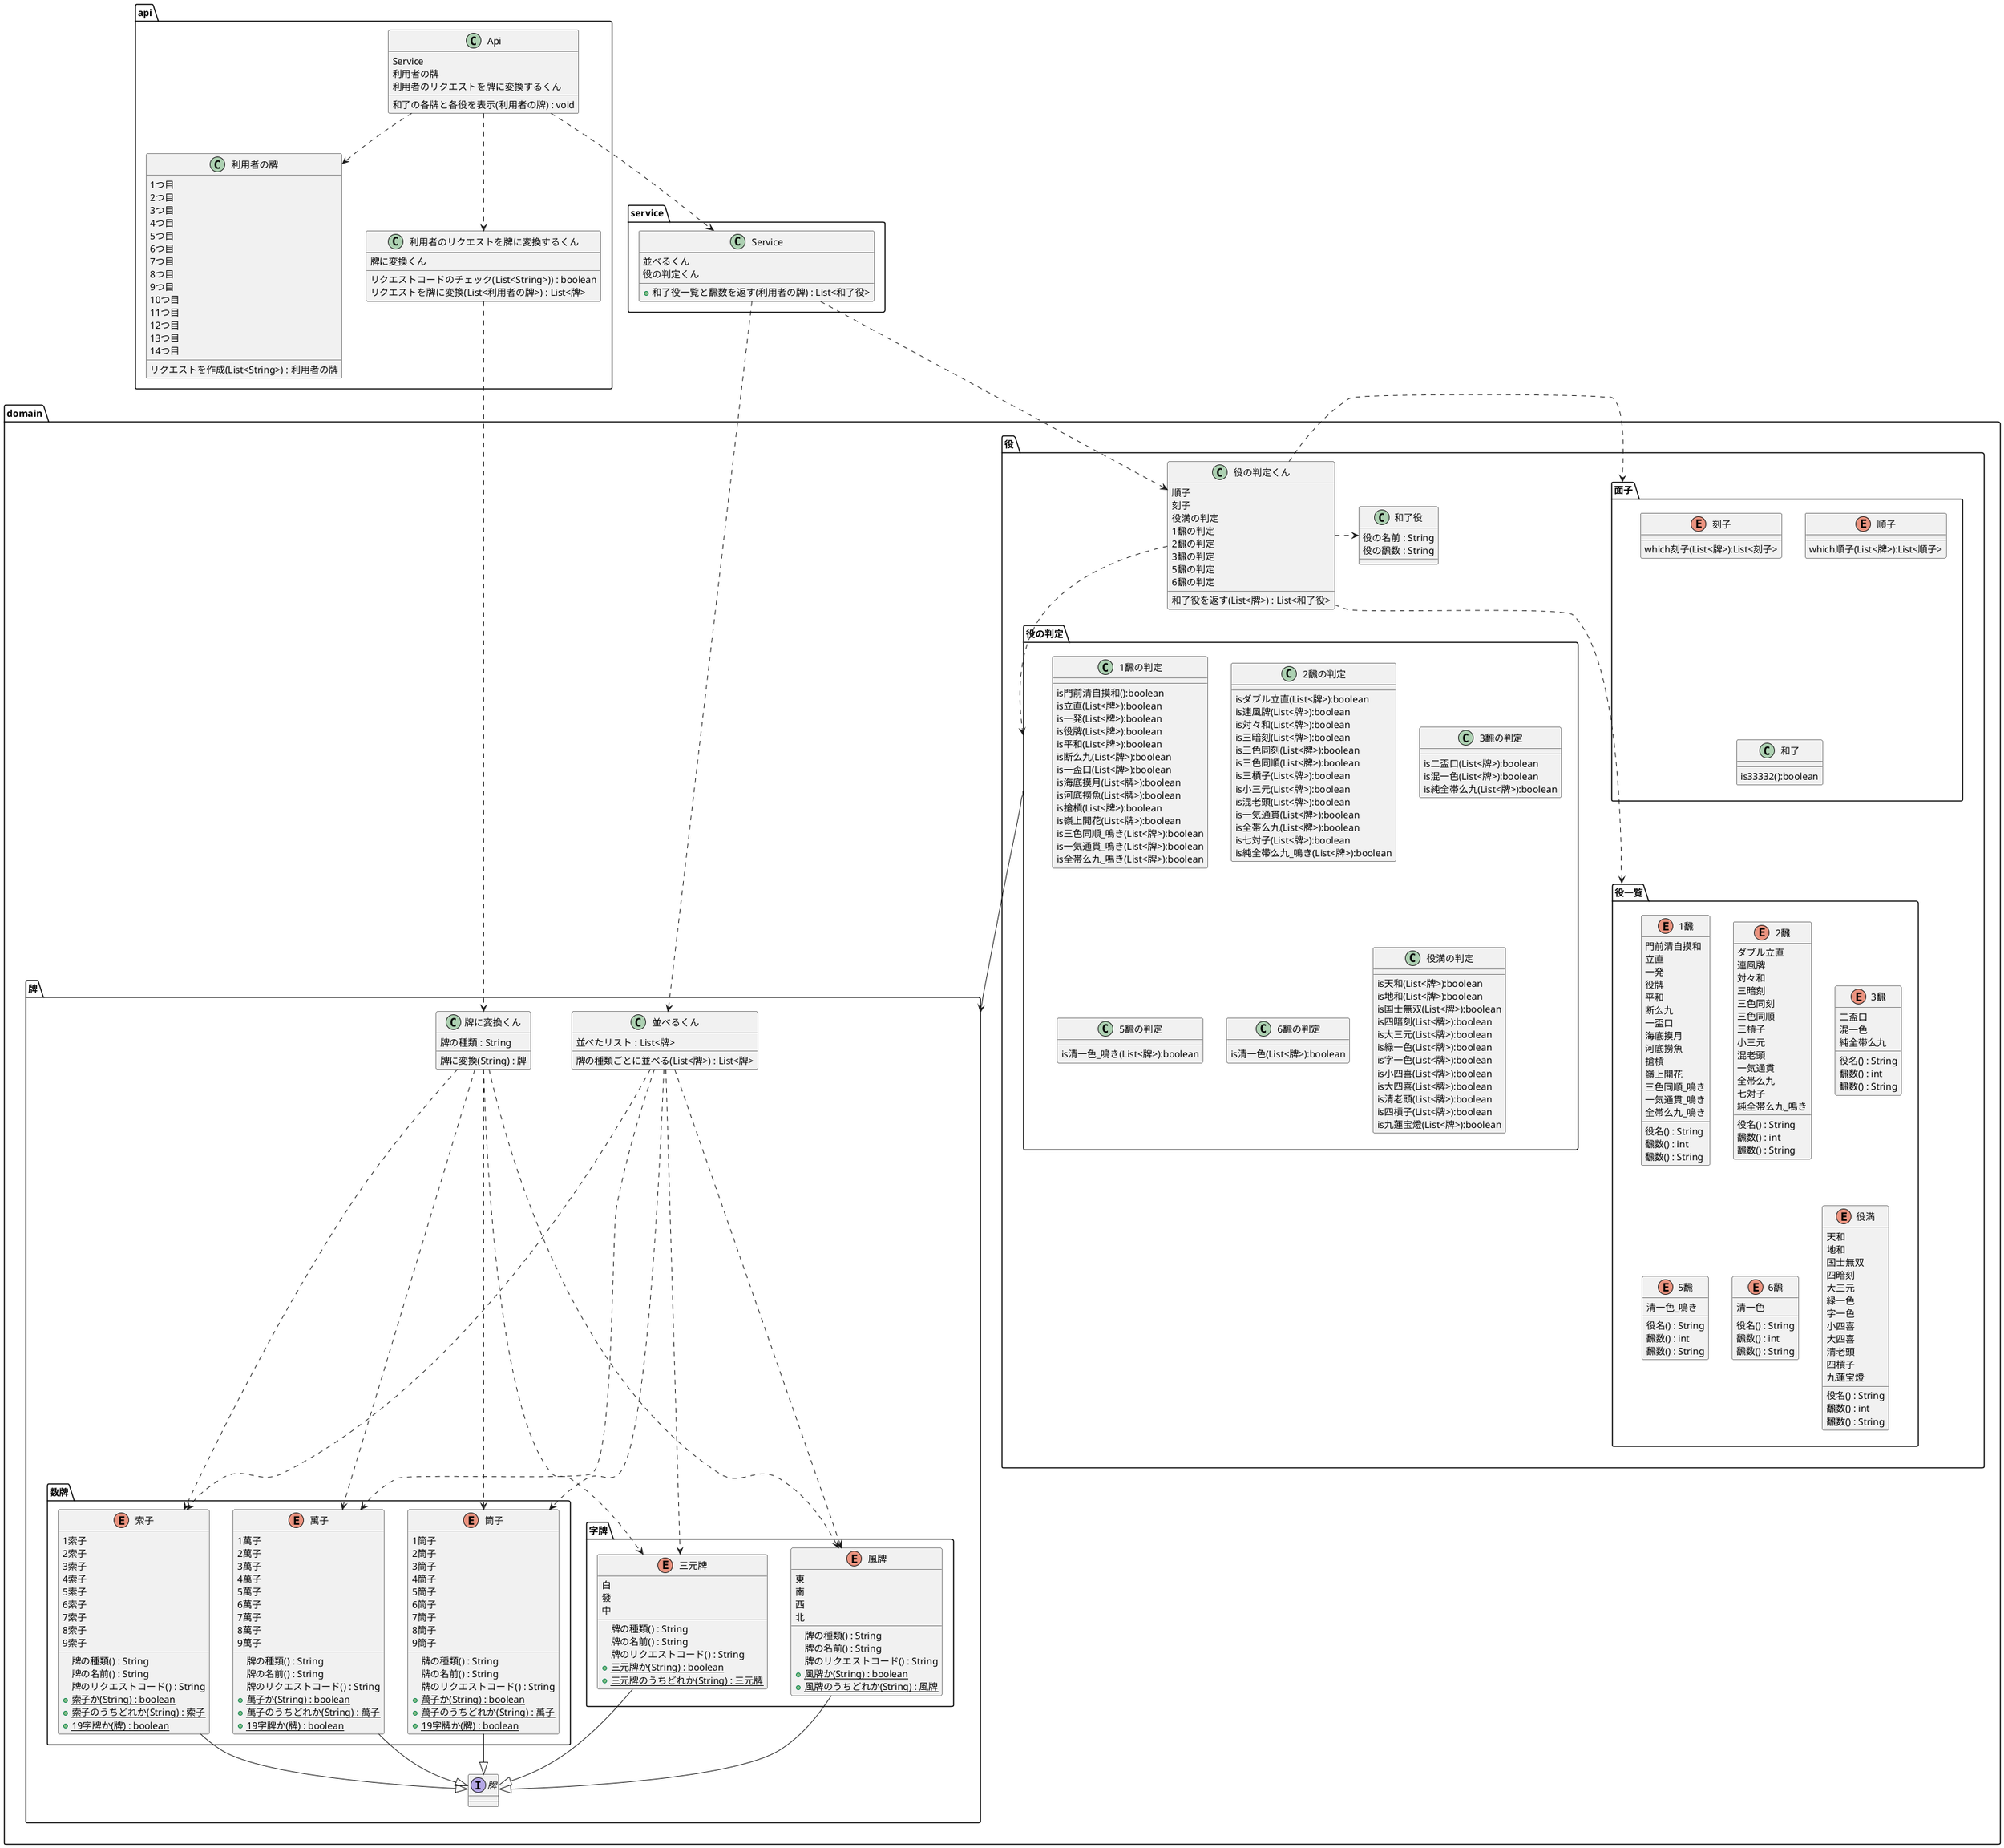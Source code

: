 @startuml
package api {
    class Api {
        Service
        利用者の牌
        利用者のリクエストを牌に変換するくん
        和了の各牌と各役を表示(利用者の牌) : void
    }
    class 利用者の牌 {
        1つ目
        2つ目
        3つ目
        4つ目
        5つ目
        6つ目
        7つ目
        8つ目
        9つ目
        10つ目
        11つ目
        12つ目
        13つ目
        14つ目
        リクエストを作成(List<String>) : 利用者の牌
    }
    class 利用者のリクエストを牌に変換するくん {
        牌に変換くん
        リクエストコードのチェック(List<String>)) : boolean
        リクエストを牌に変換(List<利用者の牌>) : List<牌>
    }
}
Api ..> 利用者の牌
Api ..> 利用者のリクエストを牌に変換するくん

package service{
    class Service{
        並べるくん
        役の判定くん
        + 和了役一覧と飜数を返す(利用者の牌) : List<和了役>
    }
}
Api ..> Service
package domain {
    package 牌 {
        interface 牌
        class 並べるくん {
            並べたリスト : List<牌>
            牌の種類ごとに並べる(List<牌>) : List<牌>
        }
        class 牌に変換くん {
            牌の種類 : String
            牌に変換(String) : 牌
        }
        利用者のリクエストを牌に変換するくん .> 牌に変換くん
        package 数牌 {

            enum 索子 {
                1索子
                2索子
                3索子
                4索子
                5索子
                6索子
                7索子
                8索子
                9索子
                牌の種類() : String
                牌の名前() : String
                牌のリクエストコード() : String
                {static} + 索子か(String) : boolean
                {static} + 索子のうちどれか(String) : 索子
                {static} + 19字牌か(牌) : boolean
            }

            enum 萬子 {
                1萬子
                2萬子
                3萬子
                4萬子
                5萬子
                6萬子
                7萬子
                8萬子
                9萬子
                牌の種類() : String
                牌の名前() : String
                牌のリクエストコード() : String
                {static} + 萬子か(String) : boolean
                {static} + 萬子のうちどれか(String) : 萬子
                {static} + 19字牌か(牌) : boolean

            }

            enum 筒子 {
                1筒子
                2筒子
                3筒子
                4筒子
                5筒子
                6筒子
                7筒子
                8筒子
                9筒子
                牌の種類() : String
                牌の名前() : String
                牌のリクエストコード() : String
                {static} + 萬子か(String) : boolean
                {static} + 萬子のうちどれか(String) : 萬子
                {static} + 19字牌か(牌) : boolean

            }
        }

        package 字牌 {

            enum 三元牌 {
                白
                發
                中
                牌の種類() : String
                牌の名前() : String
                牌のリクエストコード() : String
                {static} + 三元牌か(String) : boolean
                {static} + 三元牌のうちどれか(String) : 三元牌
            }

            enum 風牌 {
                東
                南
                西
                北
                牌の種類() : String
                牌の名前() : String
                牌のリクエストコード() : String
                {static} + 風牌か(String) : boolean
                {static} + 風牌のうちどれか(String) : 風牌
            }
        }
        索子 --|> 牌
        萬子 --|> 牌
        筒子 --|> 牌
        三元牌 --|> 牌
        風牌 --|> 牌
        並べるくん ...> 索子
        並べるくん ...> 萬子
        並べるくん ...> 筒子
        並べるくん ...> 三元牌
        並べるくん ...> 風牌
        牌に変換くん ...> 索子
        牌に変換くん ...> 萬子
        牌に変換くん ...> 筒子
        牌に変換くん ...> 三元牌
        牌に変換くん ...> 風牌
    }

    package 役 {
        class 和了役 {
            役の名前 : String
            役の飜数 : String
        }
        class 役の判定くん {
            順子
            刻子
            役満の判定
            1飜の判定
            2飜の判定
            3飜の判定
            5飜の判定
            6飜の判定
            和了役を返す(List<牌>) : List<和了役>
        }
        役の判定くん .> 和了役
        役の判定くん .> 面子
        package 面子 {
            enum 順子{
                which順子(List<牌>):List<順子>
            }
            enum 刻子{
                which刻子(List<牌>):List<刻子>
            }
            class 和了{
                is33332():boolean
            }
        }
        package 役の判定 {
            class 1飜の判定 {
                is門前清自摸和():boolean
                is立直(List<牌>):boolean
                is一発(List<牌>):boolean
                is役牌(List<牌>):boolean
                is平和(List<牌>):boolean
                is断么九(List<牌>):boolean
                is一盃口(List<牌>):boolean
                is海底摸月(List<牌>):boolean
                is河底撈魚(List<牌>):boolean
                is搶槓(List<牌>):boolean
                is嶺上開花(List<牌>):boolean
                is三色同順_鳴き(List<牌>):boolean
                is一気通貫_鳴き(List<牌>):boolean
                is全帯么九_鳴き(List<牌>):boolean
            }
            class 2飜の判定{
                isダブル立直(List<牌>):boolean
                is連風牌(List<牌>):boolean
                is対々和(List<牌>):boolean
                is三暗刻(List<牌>):boolean
                is三色同刻(List<牌>):boolean
                is三色同順(List<牌>):boolean
                is三槓子(List<牌>):boolean
                is小三元(List<牌>):boolean
                is混老頭(List<牌>):boolean
                is一気通貫(List<牌>):boolean
                is全帯么九(List<牌>):boolean
                is七対子(List<牌>):boolean
                is純全帯么九_鳴き(List<牌>):boolean
            }
            class 3飜の判定{
                is二盃口(List<牌>):boolean
                is混一色(List<牌>):boolean
                is純全帯么九(List<牌>):boolean
            }
            class 5飜の判定{
                is清一色_鳴き(List<牌>):boolean
            }
            class 6飜の判定{
                is清一色(List<牌>):boolean
            }
            class 役満の判定{
                is天和(List<牌>):boolean
                is地和(List<牌>):boolean
                is国士無双(List<牌>):boolean
                is四暗刻(List<牌>):boolean
                is大三元(List<牌>):boolean
                is緑一色(List<牌>):boolean
                is字一色(List<牌>):boolean
                is小四喜(List<牌>):boolean
                is大四喜(List<牌>):boolean
                is清老頭(List<牌>):boolean
                is四槓子(List<牌>):boolean
                is九蓮宝燈(List<牌>):boolean
            }
        }
        package 役一覧{
            enum 1飜 {
                門前清自摸和
                立直
                一発
                役牌
                平和
                断么九
                一盃口
                海底摸月
                河底撈魚
                搶槓
                嶺上開花
                三色同順_鳴き
                一気通貫_鳴き
                全帯么九_鳴き
                役名() : String
                飜数() : int
                飜数() : String
            }
            enum 2飜 {
                ダブル立直
                連風牌
                対々和
                三暗刻
                三色同刻
                三色同順
                三槓子
                小三元
                混老頭
                一気通貫
                全帯么九
                七対子
                純全帯么九_鳴き
                役名() : String
                飜数() : int
                飜数() : String
            }
            enum 3飜 {
                二盃口
                混一色
                純全帯么九
                役名() : String
                飜数() : int
                飜数() : String
            }
            enum 5飜 {
                清一色_鳴き
                役名() : String
                飜数() : int
                飜数() : String
            }
            enum 6飜 {
                清一色
                役名() : String
                飜数() : int
                飜数() : String
            }
            enum 役満 {
                天和
                地和
                国士無双
                四暗刻
                大三元
                緑一色
                字一色
                小四喜
                大四喜
                清老頭
                四槓子
                九蓮宝燈
                役名() : String
                飜数() : int
                飜数() : String
            }
        }
        役の判定くん ..> 役一覧
        役の判定くん ..> 役の判定
    }
    役の判定 --> 牌
}

Service ..> 並べるくん
Service ..> 役の判定くん

@enduml
